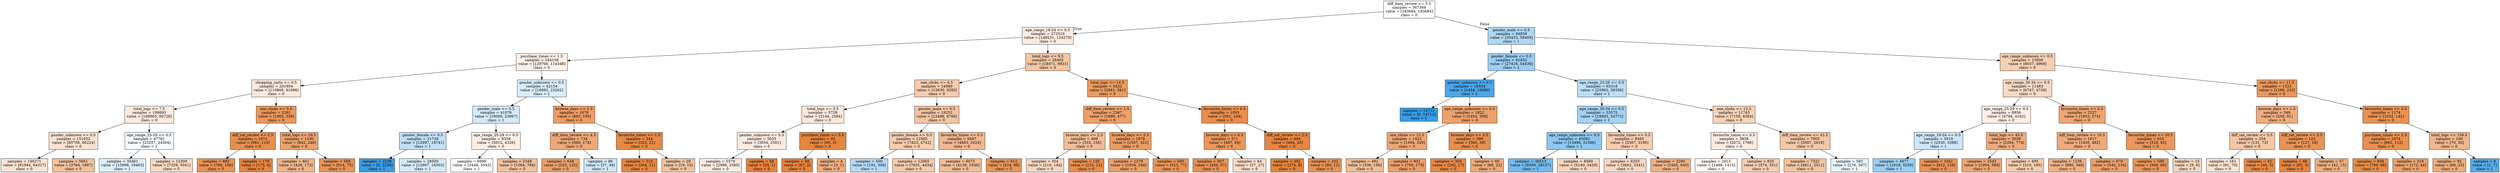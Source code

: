 digraph Tree {
node [shape=box, style="filled", color="black"] ;
0 [label="diff_item_review <= 5.5\nsamples = 367368\nvalue = [183684, 183684]\nclass = 0", fillcolor="#ffffff"] ;
1 [label="age_range_18-24 <= 0.5\nsamples = 272510\nvalue = [148231, 124279]\nclass = 0", fillcolor="#fbebdf"] ;
0 -> 1 [labeldistance=2.5, labelangle=45, headlabel="True"] ;
2 [label="purchase_times <= 1.5\nsamples = 244108\nvalue = [129760, 114348]\nclass = 0", fillcolor="#fcf0e7"] ;
1 -> 2 ;
3 [label="shopping_carts <= 0.5\nsamples = 201954\nvalue = [110868, 91086]\nclass = 0", fillcolor="#fae9dc"] ;
2 -> 3 ;
4 [label="total_logs <= 7.5\nsamples = 199693\nvalue = [108965, 90728]\nclass = 0", fillcolor="#fbeade"] ;
3 -> 4 ;
5 [label="gender_unknown <= 0.5\nsamples = 151932\nvalue = [85708, 66224]\nclass = 0", fillcolor="#f9e2d2"] ;
4 -> 5 ;
6 [label="samples = 146271\nvalue = [81944, 64327]\nclass = 0", fillcolor="#f9e4d4"] ;
5 -> 6 ;
7 [label="samples = 5661\nvalue = [3764, 1897]\nclass = 0", fillcolor="#f2c19d"] ;
5 -> 7 ;
8 [label="age_range_25-29 <= 0.5\nsamples = 47761\nvalue = [23257, 24504]\nclass = 1", fillcolor="#f5fafe"] ;
4 -> 8 ;
9 [label="samples = 35461\nvalue = [15998, 19463]\nclass = 1", fillcolor="#dceefa"] ;
8 -> 9 ;
10 [label="samples = 12300\nvalue = [7259, 5041]\nclass = 0", fillcolor="#f7d9c3"] ;
8 -> 10 ;
11 [label="one_clicks <= 5.5\nsamples = 2261\nvalue = [1903, 358]\nclass = 0", fillcolor="#ea995e"] ;
3 -> 11 ;
12 [label="diff_cat_review <= 1.5\nsamples = 1071\nvalue = [961, 110]\nclass = 0", fillcolor="#e88f50"] ;
11 -> 12 ;
13 [label="samples = 892\nvalue = [786, 106]\nclass = 0", fillcolor="#e99254"] ;
12 -> 13 ;
14 [label="samples = 179\nvalue = [175, 4]\nclass = 0", fillcolor="#e6843e"] ;
12 -> 14 ;
15 [label="total_logs <= 10.5\nsamples = 1190\nvalue = [942, 248]\nclass = 0", fillcolor="#eca26d"] ;
11 -> 15 ;
16 [label="samples = 601\nvalue = [428, 173]\nclass = 0", fillcolor="#f0b489"] ;
15 -> 16 ;
17 [label="samples = 589\nvalue = [514, 75]\nclass = 0", fillcolor="#e99356"] ;
15 -> 17 ;
18 [label="gender_unknown <= 0.5\nsamples = 42154\nvalue = [18892, 23262]\nclass = 1", fillcolor="#daedfa"] ;
2 -> 18 ;
19 [label="gender_male <= 0.5\nsamples = 41076\nvalue = [18009, 23067]\nclass = 1", fillcolor="#d4eaf9"] ;
18 -> 19 ;
20 [label="gender_female <= 0.5\nsamples = 31738\nvalue = [12997, 18741]\nclass = 1", fillcolor="#c2e1f7"] ;
19 -> 20 ;
21 [label="samples = 2238\nvalue = [0, 2238]\nclass = 1", fillcolor="#399de5"] ;
20 -> 21 ;
22 [label="samples = 29500\nvalue = [12997, 16503]\nclass = 1", fillcolor="#d5eaf9"] ;
20 -> 22 ;
23 [label="age_range_25-29 <= 0.5\nsamples = 9338\nvalue = [5012, 4326]\nclass = 0", fillcolor="#fbeee4"] ;
19 -> 23 ;
24 [label="samples = 6990\nvalue = [3448, 3542]\nclass = 1", fillcolor="#fafcfe"] ;
23 -> 24 ;
25 [label="samples = 2348\nvalue = [1564, 784]\nclass = 0", fillcolor="#f2c09c"] ;
23 -> 25 ;
26 [label="browse_days <= 1.5\nsamples = 1078\nvalue = [883, 195]\nclass = 0", fillcolor="#eb9d65"] ;
18 -> 26 ;
27 [label="diff_item_review <= 4.5\nsamples = 734\nvalue = [560, 174]\nclass = 0", fillcolor="#eda877"] ;
26 -> 27 ;
28 [label="samples = 648\nvalue = [523, 125]\nclass = 0", fillcolor="#eb9f68"] ;
27 -> 28 ;
29 [label="samples = 86\nvalue = [37, 49]\nclass = 1", fillcolor="#cfe7f9"] ;
27 -> 29 ;
30 [label="favourite_times <= 1.5\nsamples = 344\nvalue = [323, 21]\nclass = 0", fillcolor="#e78946"] ;
26 -> 30 ;
31 [label="samples = 315\nvalue = [304, 11]\nclass = 0", fillcolor="#e68640"] ;
30 -> 31 ;
32 [label="samples = 29\nvalue = [19, 10]\nclass = 0", fillcolor="#f3c3a1"] ;
30 -> 32 ;
33 [label="total_logs <= 9.5\nsamples = 28402\nvalue = [18471, 9931]\nclass = 0", fillcolor="#f3c5a3"] ;
1 -> 33 ;
34 [label="one_clicks <= 0.5\nsamples = 24980\nvalue = [15630, 9350]\nclass = 0", fillcolor="#f5ccaf"] ;
33 -> 34 ;
35 [label="total_logs <= 3.5\nsamples = 5728\nvalue = [3144, 2584]\nclass = 0", fillcolor="#fae9dc"] ;
34 -> 35 ;
36 [label="gender_unknown <= 0.5\nsamples = 5635\nvalue = [3054, 2581]\nclass = 0", fillcolor="#fbebe0"] ;
35 -> 36 ;
37 [label="samples = 5579\nvalue = [2999, 2580]\nclass = 0", fillcolor="#fbede3"] ;
36 -> 37 ;
38 [label="samples = 56\nvalue = [55, 1]\nclass = 0", fillcolor="#e5833d"] ;
36 -> 38 ;
39 [label="purchase_times <= 5.5\nsamples = 93\nvalue = [90, 3]\nclass = 0", fillcolor="#e68540"] ;
35 -> 39 ;
40 [label="samples = 89\nvalue = [87, 2]\nclass = 0", fillcolor="#e6843e"] ;
39 -> 40 ;
41 [label="samples = 4\nvalue = [3, 1]\nclass = 0", fillcolor="#eeab7b"] ;
39 -> 41 ;
42 [label="gender_male <= 0.5\nsamples = 19252\nvalue = [12486, 6766]\nclass = 0", fillcolor="#f3c5a4"] ;
34 -> 42 ;
43 [label="gender_female <= 0.5\nsamples = 12565\nvalue = [7823, 4742]\nclass = 0", fillcolor="#f5cdb1"] ;
42 -> 43 ;
44 [label="samples = 500\nvalue = [192, 308]\nclass = 1", fillcolor="#b4daf5"] ;
43 -> 44 ;
45 [label="samples = 12065\nvalue = [7631, 4434]\nclass = 0", fillcolor="#f4caac"] ;
43 -> 45 ;
46 [label="favourite_times <= 0.5\nsamples = 6687\nvalue = [4663, 2024]\nclass = 0", fillcolor="#f0b88f"] ;
42 -> 46 ;
47 [label="samples = 6075\nvalue = [4139, 1936]\nclass = 0", fillcolor="#f1bc96"] ;
46 -> 47 ;
48 [label="samples = 612\nvalue = [524, 88]\nclass = 0", fillcolor="#e9965a"] ;
46 -> 48 ;
49 [label="total_logs <= 14.5\nsamples = 3422\nvalue = [2841, 581]\nclass = 0", fillcolor="#ea9b61"] ;
33 -> 49 ;
50 [label="diff_item_review <= 1.5\nsamples = 2367\nvalue = [1890, 477]\nclass = 0", fillcolor="#eca16b"] ;
49 -> 50 ;
51 [label="browse_days <= 2.5\nsamples = 489\nvalue = [333, 156]\nclass = 0", fillcolor="#f1bc96"] ;
50 -> 51 ;
52 [label="samples = 354\nvalue = [210, 144]\nclass = 0", fillcolor="#f7d7c1"] ;
51 -> 52 ;
53 [label="samples = 135\nvalue = [123, 12]\nclass = 0", fillcolor="#e88d4c"] ;
51 -> 53 ;
54 [label="browse_days <= 2.5\nsamples = 1878\nvalue = [1557, 321]\nclass = 0", fillcolor="#ea9b62"] ;
50 -> 54 ;
55 [label="samples = 1278\nvalue = [1034, 244]\nclass = 0", fillcolor="#eb9f68"] ;
54 -> 55 ;
56 [label="samples = 600\nvalue = [523, 77]\nclass = 0", fillcolor="#e99456"] ;
54 -> 56 ;
57 [label="favourite_times <= 0.5\nsamples = 1055\nvalue = [951, 104]\nclass = 0", fillcolor="#e88f4f"] ;
49 -> 57 ;
58 [label="browse_days <= 4.5\nsamples = 571\nvalue = [487, 84]\nclass = 0", fillcolor="#e9975b"] ;
57 -> 58 ;
59 [label="samples = 507\nvalue = [450, 57]\nclass = 0", fillcolor="#e89152"] ;
58 -> 59 ;
60 [label="samples = 64\nvalue = [37, 27]\nclass = 0", fillcolor="#f8ddc9"] ;
58 -> 60 ;
61 [label="diff_cat_review <= 2.5\nsamples = 484\nvalue = [464, 20]\nclass = 0", fillcolor="#e68642"] ;
57 -> 61 ;
62 [label="samples = 382\nvalue = [374, 8]\nclass = 0", fillcolor="#e6843d"] ;
61 -> 62 ;
63 [label="samples = 102\nvalue = [90, 12]\nclass = 0", fillcolor="#e89253"] ;
61 -> 63 ;
64 [label="gender_male <= 0.5\nsamples = 94858\nvalue = [35453, 59405]\nclass = 1", fillcolor="#afd7f5"] ;
0 -> 64 [labeldistance=2.5, labelangle=-45, headlabel="False"] ;
65 [label="gender_female <= 0.5\nsamples = 81852\nvalue = [27416, 54436]\nclass = 1", fillcolor="#9dcef2"] ;
64 -> 65 ;
66 [label="gender_unknown <= 0.5\nsamples = 16534\nvalue = [1454, 15080]\nclass = 1", fillcolor="#4ca6e8"] ;
65 -> 66 ;
67 [label="samples = 14712\nvalue = [0, 14712]\nclass = 1", fillcolor="#399de5"] ;
66 -> 67 ;
68 [label="age_range_unknown <= 0.5\nsamples = 1822\nvalue = [1454, 368]\nclass = 0", fillcolor="#eca16b"] ;
66 -> 68 ;
69 [label="one_clicks <= 13.5\nsamples = 1423\nvalue = [1094, 329]\nclass = 0", fillcolor="#eda775"] ;
68 -> 69 ;
70 [label="samples = 492\nvalue = [336, 156]\nclass = 0", fillcolor="#f1bc95"] ;
69 -> 70 ;
71 [label="samples = 931\nvalue = [758, 173]\nclass = 0", fillcolor="#eb9e66"] ;
69 -> 71 ;
72 [label="browse_days <= 3.5\nsamples = 399\nvalue = [360, 39]\nclass = 0", fillcolor="#e88f4e"] ;
68 -> 72 ;
73 [label="samples = 309\nvalue = [292, 17]\nclass = 0", fillcolor="#e78845"] ;
72 -> 73 ;
74 [label="samples = 90\nvalue = [68, 22]\nclass = 0", fillcolor="#edaa79"] ;
72 -> 74 ;
75 [label="age_range_25-29 <= 0.5\nsamples = 65318\nvalue = [25962, 39356]\nclass = 1", fillcolor="#bcdef6"] ;
65 -> 75 ;
76 [label="age_range_30-34 <= 0.5\nsamples = 53575\nvalue = [18803, 34772]\nclass = 1", fillcolor="#a4d2f3"] ;
75 -> 76 ;
77 [label="age_range_unknown <= 0.5\nsamples = 45082\nvalue = [13496, 31586]\nclass = 1", fillcolor="#8ec7f0"] ;
76 -> 77 ;
78 [label="samples = 36513\nvalue = [8356, 28157]\nclass = 1", fillcolor="#74baed"] ;
77 -> 78 ;
79 [label="samples = 8569\nvalue = [5140, 3429]\nclass = 0", fillcolor="#f6d5bd"] ;
77 -> 79 ;
80 [label="favourite_times <= 0.5\nsamples = 8493\nvalue = [5307, 3186]\nclass = 0", fillcolor="#f5cdb0"] ;
76 -> 80 ;
81 [label="samples = 6203\nvalue = [3662, 2541]\nclass = 0", fillcolor="#f7d8c2"] ;
80 -> 81 ;
82 [label="samples = 2290\nvalue = [1645, 645]\nclass = 0", fillcolor="#efb287"] ;
80 -> 82 ;
83 [label="one_clicks <= 13.5\nsamples = 11743\nvalue = [7159, 4584]\nclass = 0", fillcolor="#f6d2b8"] ;
75 -> 83 ;
84 [label="favourite_times <= 0.5\nsamples = 3838\nvalue = [2072, 1766]\nclass = 0", fillcolor="#fbece2"] ;
83 -> 84 ;
85 [label="samples = 2913\nvalue = [1498, 1415]\nclass = 0", fillcolor="#fef8f4"] ;
84 -> 85 ;
86 [label="samples = 925\nvalue = [574, 351]\nclass = 0", fillcolor="#f5ceb2"] ;
84 -> 86 ;
87 [label="diff_item_review <= 42.5\nsamples = 7905\nvalue = [5087, 2818]\nclass = 0", fillcolor="#f3c7a7"] ;
83 -> 87 ;
88 [label="samples = 7322\nvalue = [4811, 2511]\nclass = 0", fillcolor="#f3c3a0"] ;
87 -> 88 ;
89 [label="samples = 583\nvalue = [276, 307]\nclass = 1", fillcolor="#ebf5fc"] ;
87 -> 89 ;
90 [label="age_range_unknown <= 0.5\nsamples = 13006\nvalue = [8037, 4969]\nclass = 0", fillcolor="#f5cfb3"] ;
64 -> 90 ;
91 [label="age_range_30-34 <= 0.5\nsamples = 11483\nvalue = [6747, 4736]\nclass = 0", fillcolor="#f7d9c4"] ;
90 -> 91 ;
92 [label="age_range_25-29 <= 0.5\nsamples = 8956\nvalue = [4794, 4162]\nclass = 0", fillcolor="#fceee5"] ;
91 -> 92 ;
93 [label="age_range_18-24 <= 0.5\nsamples = 5918\nvalue = [2530, 3388]\nclass = 1", fillcolor="#cde6f8"] ;
92 -> 93 ;
94 [label="samples = 4877\nvalue = [1618, 3259]\nclass = 1", fillcolor="#9bcef2"] ;
93 -> 94 ;
95 [label="samples = 1041\nvalue = [912, 129]\nclass = 0", fillcolor="#e99355"] ;
93 -> 95 ;
96 [label="total_logs <= 45.5\nsamples = 3038\nvalue = [2264, 774]\nclass = 0", fillcolor="#eeac7d"] ;
92 -> 96 ;
97 [label="samples = 2543\nvalue = [1954, 589]\nclass = 0", fillcolor="#eda775"] ;
96 -> 97 ;
98 [label="samples = 495\nvalue = [310, 185]\nclass = 0", fillcolor="#f5ccaf"] ;
96 -> 98 ;
99 [label="favourite_times <= 0.5\nsamples = 2527\nvalue = [1953, 574]\nclass = 0", fillcolor="#eda673"] ;
91 -> 99 ;
100 [label="diff_item_review <= 10.5\nsamples = 1917\nvalue = [1435, 482]\nclass = 0", fillcolor="#eeab7c"] ;
99 -> 100 ;
101 [label="samples = 1238\nvalue = [890, 348]\nclass = 0", fillcolor="#efb286"] ;
100 -> 101 ;
102 [label="samples = 679\nvalue = [545, 134]\nclass = 0", fillcolor="#eba06a"] ;
100 -> 102 ;
103 [label="favourite_times <= 10.5\nsamples = 610\nvalue = [518, 92]\nclass = 0", fillcolor="#ea975c"] ;
99 -> 103 ;
104 [label="samples = 595\nvalue = [509, 86]\nclass = 0", fillcolor="#e9965a"] ;
103 -> 104 ;
105 [label="samples = 15\nvalue = [9, 6]\nclass = 0", fillcolor="#f6d5bd"] ;
103 -> 105 ;
106 [label="one_clicks <= 11.5\nsamples = 1523\nvalue = [1290, 233]\nclass = 0", fillcolor="#ea985d"] ;
90 -> 106 ;
107 [label="browse_days <= 1.5\nsamples = 349\nvalue = [258, 91]\nclass = 0", fillcolor="#eead7f"] ;
106 -> 107 ;
108 [label="diff_cat_review <= 3.5\nsamples = 204\nvalue = [131, 73]\nclass = 0", fillcolor="#f3c7a7"] ;
107 -> 108 ;
109 [label="samples = 161\nvalue = [91, 70]\nclass = 0", fillcolor="#f9e2d1"] ;
108 -> 109 ;
110 [label="samples = 43\nvalue = [40, 3]\nclass = 0", fillcolor="#e78a48"] ;
108 -> 110 ;
111 [label="diff_cat_review <= 3.5\nsamples = 145\nvalue = [127, 18]\nclass = 0", fillcolor="#e99355"] ;
107 -> 111 ;
112 [label="samples = 88\nvalue = [85, 3]\nclass = 0", fillcolor="#e68540"] ;
111 -> 112 ;
113 [label="samples = 57\nvalue = [42, 15]\nclass = 0", fillcolor="#eeae80"] ;
111 -> 113 ;
114 [label="favourite_times <= 3.5\nsamples = 1174\nvalue = [1032, 142]\nclass = 0", fillcolor="#e99254"] ;
106 -> 114 ;
115 [label="purchase_times <= 2.5\nsamples = 1074\nvalue = [962, 112]\nclass = 0", fillcolor="#e89050"] ;
114 -> 115 ;
116 [label="samples = 858\nvalue = [790, 68]\nclass = 0", fillcolor="#e78c4a"] ;
115 -> 116 ;
117 [label="samples = 216\nvalue = [172, 44]\nclass = 0", fillcolor="#eca16c"] ;
115 -> 117 ;
118 [label="total_logs <= 158.0\nsamples = 100\nvalue = [70, 30]\nclass = 0", fillcolor="#f0b78e"] ;
114 -> 118 ;
119 [label="samples = 92\nvalue = [69, 23]\nclass = 0", fillcolor="#eeab7b"] ;
118 -> 119 ;
120 [label="samples = 8\nvalue = [1, 7]\nclass = 1", fillcolor="#55abe9"] ;
118 -> 120 ;
}